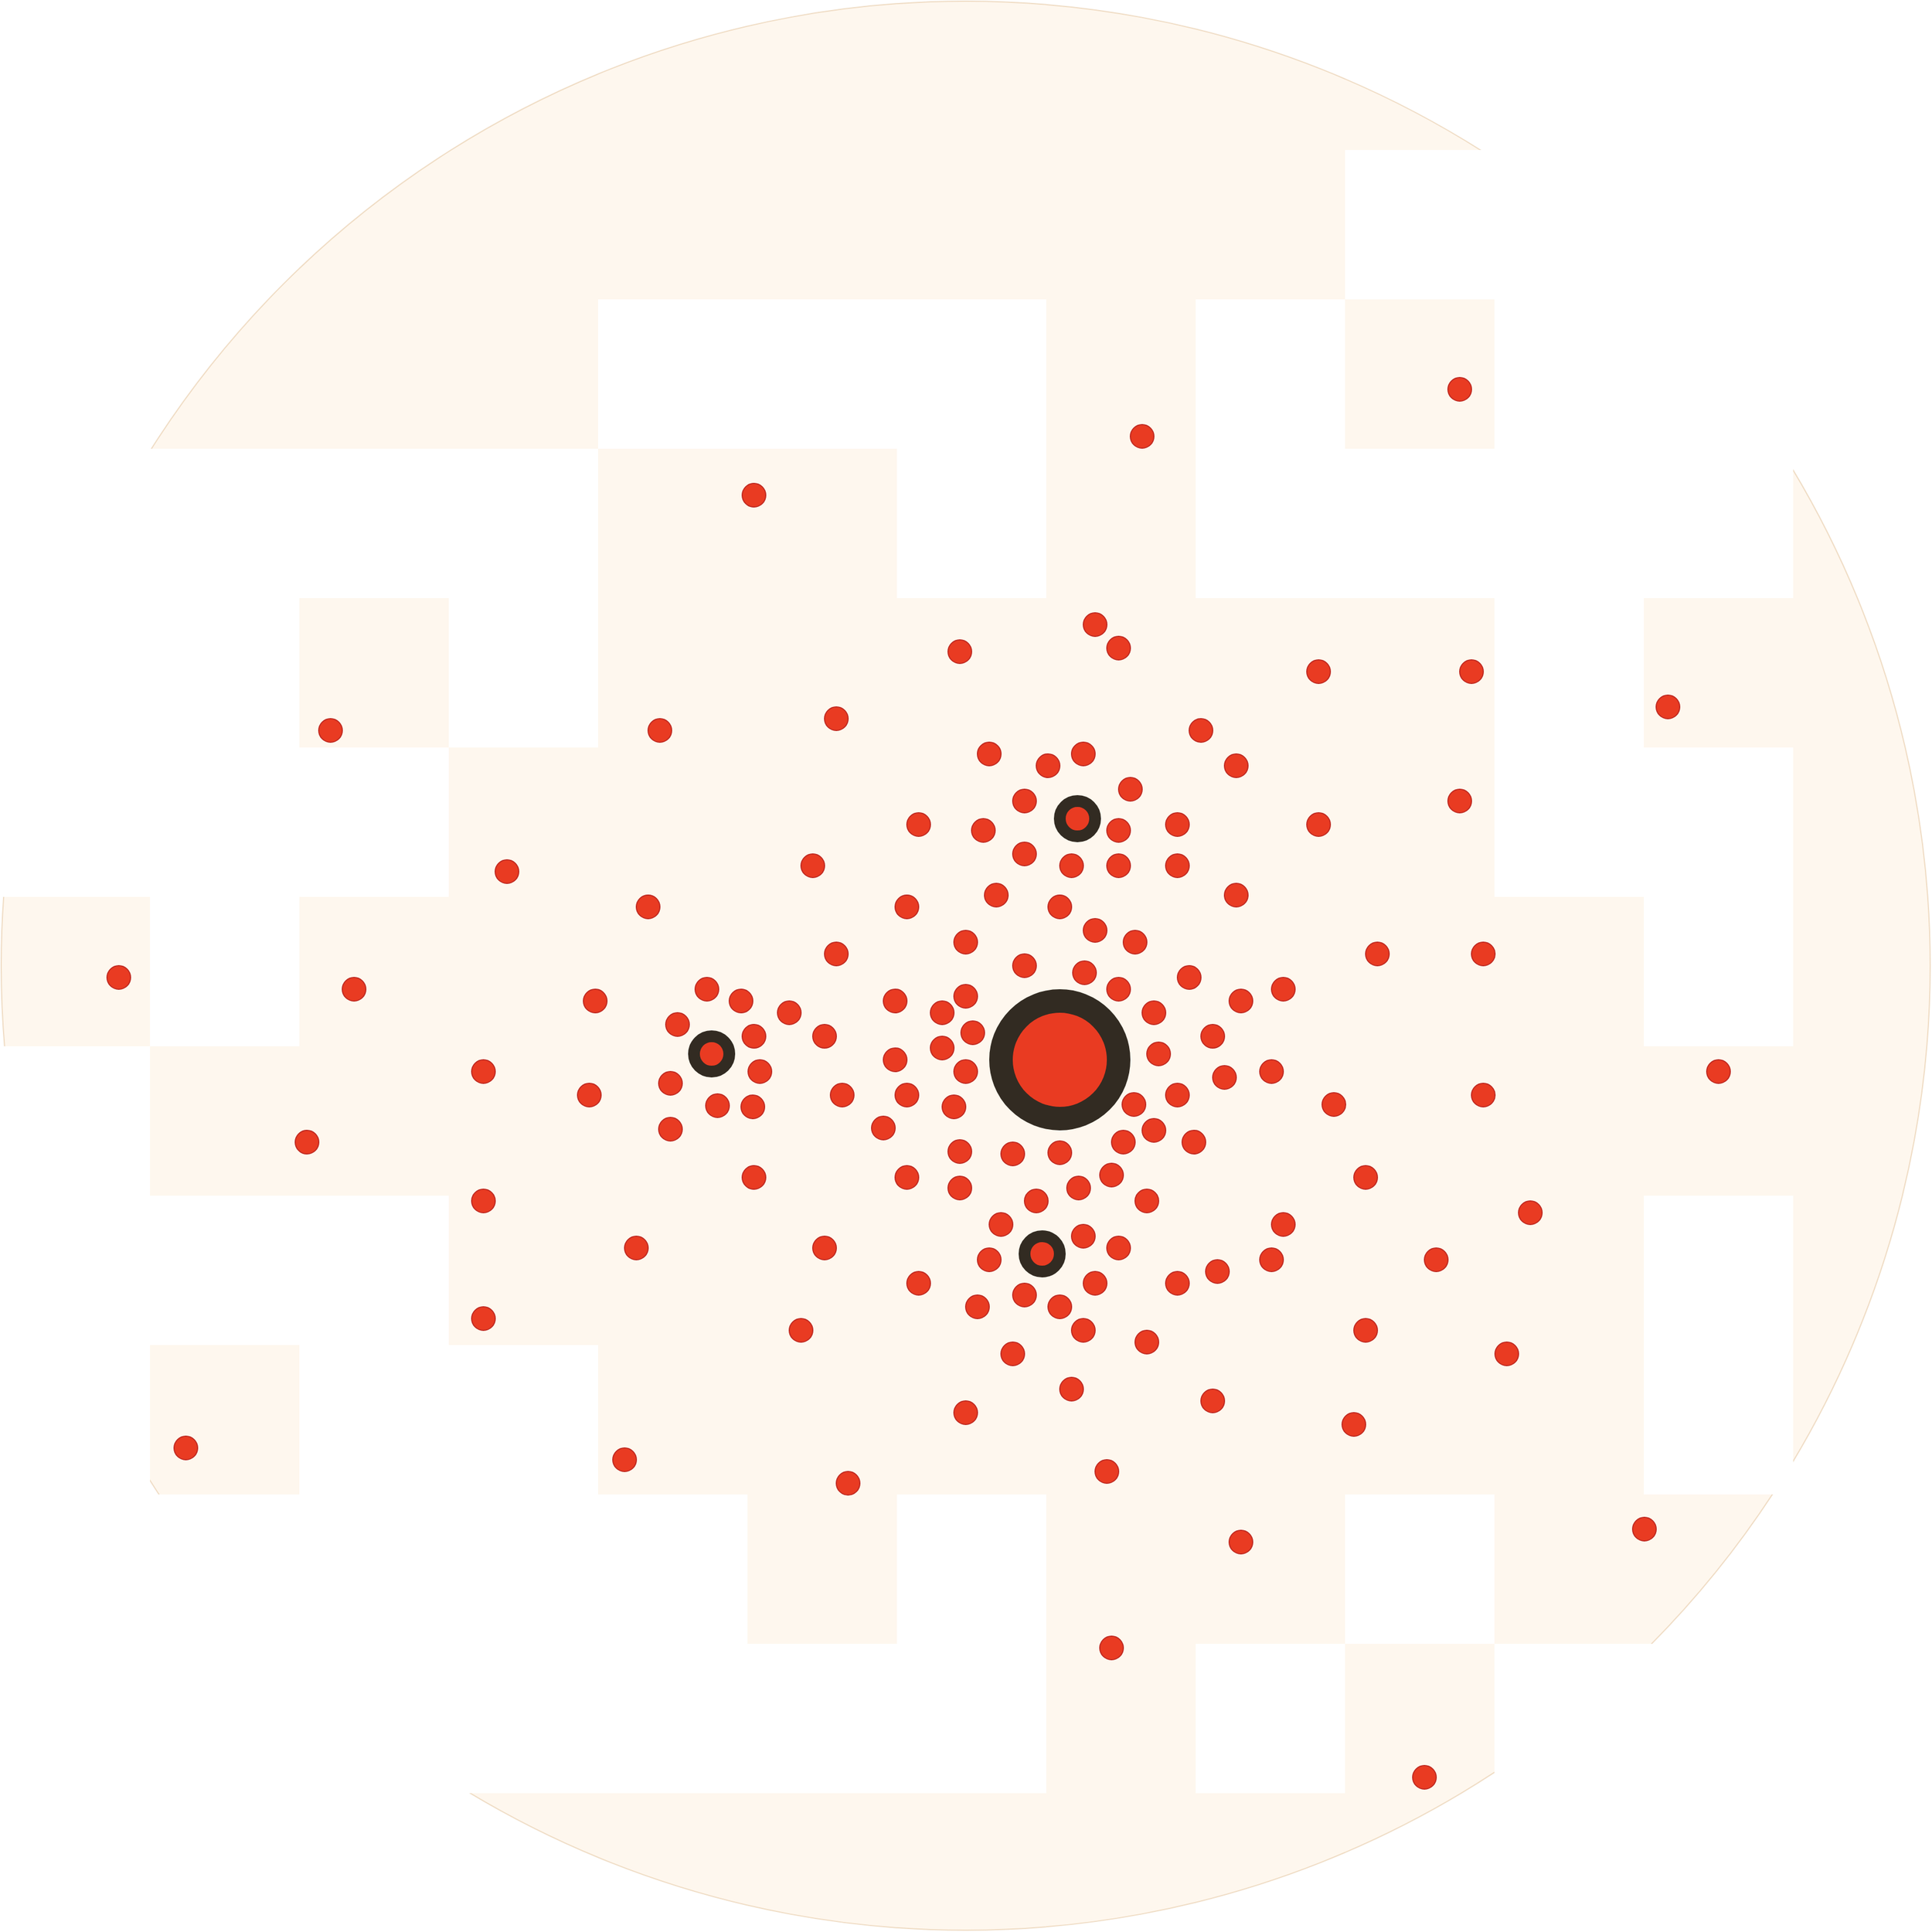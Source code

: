 <mxfile version="21.0.6" type="github">
  <diagram name="Сторінка-1" id="r7dgkBsnEA_tc87b1bkr">
    <mxGraphModel dx="3827" dy="2829" grid="1" gridSize="10" guides="1" tooltips="1" connect="1" arrows="1" fold="1" page="1" pageScale="1" pageWidth="827" pageHeight="1169" math="0" shadow="0">
      <root>
        <mxCell id="0" />
        <mxCell id="1" parent="0" />
        <mxCell id="TdsH9A1-HdxsGDDty9bt-1" value="" style="ellipse;whiteSpace=wrap;html=1;aspect=fixed;fillColor=#e51400;strokeColor=#B20000;fontColor=#ffffff;" vertex="1" parent="1">
          <mxGeometry x="370" y="760" width="20" height="20" as="geometry" />
        </mxCell>
        <mxCell id="TdsH9A1-HdxsGDDty9bt-2" value="" style="ellipse;whiteSpace=wrap;html=1;aspect=fixed;fillColor=#e51400;strokeColor=#B20000;fontColor=#ffffff;" vertex="1" parent="1">
          <mxGeometry x="210" y="940" width="20" height="20" as="geometry" />
        </mxCell>
        <mxCell id="TdsH9A1-HdxsGDDty9bt-4" value="" style="ellipse;whiteSpace=wrap;html=1;aspect=fixed;fillColor=#e51400;strokeColor=#B20000;fontColor=#ffffff;" vertex="1" parent="1">
          <mxGeometry x="404" y="870" width="20" height="20" as="geometry" />
        </mxCell>
        <mxCell id="TdsH9A1-HdxsGDDty9bt-5" value="" style="ellipse;whiteSpace=wrap;html=1;aspect=fixed;fillColor=#e51400;strokeColor=#B20000;fontColor=#ffffff;" vertex="1" parent="1">
          <mxGeometry x="510" y="760" width="20" height="20" as="geometry" />
        </mxCell>
        <mxCell id="TdsH9A1-HdxsGDDty9bt-6" value="" style="ellipse;whiteSpace=wrap;html=1;aspect=fixed;fillColor=#e51400;strokeColor=#B20000;fontColor=#ffffff;" vertex="1" parent="1">
          <mxGeometry x="350" y="980" width="20" height="20" as="geometry" />
        </mxCell>
        <mxCell id="TdsH9A1-HdxsGDDty9bt-7" value="" style="ellipse;whiteSpace=wrap;html=1;aspect=fixed;fillColor=#e51400;strokeColor=#B20000;fontColor=#ffffff;" vertex="1" parent="1">
          <mxGeometry x="510" y="920" width="20" height="20" as="geometry" />
        </mxCell>
        <mxCell id="TdsH9A1-HdxsGDDty9bt-8" value="" style="ellipse;whiteSpace=wrap;html=1;aspect=fixed;fillColor=#e51400;strokeColor=#B20000;fontColor=#ffffff;" vertex="1" parent="1">
          <mxGeometry x="590" y="850" width="20" height="20" as="geometry" />
        </mxCell>
        <mxCell id="TdsH9A1-HdxsGDDty9bt-9" value="" style="ellipse;whiteSpace=wrap;html=1;aspect=fixed;fillColor=#e51400;strokeColor=#B20000;fontColor=#ffffff;" vertex="1" parent="1">
          <mxGeometry x="290" y="830" width="20" height="20" as="geometry" />
        </mxCell>
        <mxCell id="TdsH9A1-HdxsGDDty9bt-10" value="" style="ellipse;whiteSpace=wrap;html=1;aspect=fixed;fillColor=#e51400;strokeColor=#B20000;fontColor=#ffffff;" vertex="1" parent="1">
          <mxGeometry x="440" y="680" width="20" height="20" as="geometry" />
        </mxCell>
        <mxCell id="TdsH9A1-HdxsGDDty9bt-11" value="" style="ellipse;whiteSpace=wrap;html=1;aspect=fixed;fillColor=#e51400;strokeColor=#B20000;fontColor=#ffffff;" vertex="1" parent="1">
          <mxGeometry x="430" y="940" width="20" height="20" as="geometry" />
        </mxCell>
        <mxCell id="TdsH9A1-HdxsGDDty9bt-12" value="" style="ellipse;whiteSpace=wrap;html=1;aspect=fixed;fillColor=#e51400;strokeColor=#B20000;fontColor=#ffffff;" vertex="1" parent="1">
          <mxGeometry x="430" y="780" width="20" height="20" as="geometry" />
        </mxCell>
        <mxCell id="TdsH9A1-HdxsGDDty9bt-14" value="" style="ellipse;whiteSpace=wrap;html=1;aspect=fixed;fillColor=#e51400;strokeColor=#B20000;fontColor=#ffffff;" vertex="1" parent="1">
          <mxGeometry x="290" y="760" width="20" height="20" as="geometry" />
        </mxCell>
        <mxCell id="TdsH9A1-HdxsGDDty9bt-15" value="" style="ellipse;whiteSpace=wrap;html=1;aspect=fixed;fillColor=#e51400;strokeColor=#B20000;fontColor=#ffffff;" vertex="1" parent="1">
          <mxGeometry x="563" y="788" width="20" height="20" as="geometry" />
        </mxCell>
        <mxCell id="TdsH9A1-HdxsGDDty9bt-16" value="" style="ellipse;whiteSpace=wrap;html=1;aspect=fixed;fillColor=#e51400;strokeColor=#B20000;fontColor=#ffffff;" vertex="1" parent="1">
          <mxGeometry x="520" y="690" width="20" height="20" as="geometry" />
        </mxCell>
        <mxCell id="TdsH9A1-HdxsGDDty9bt-18" value="" style="ellipse;whiteSpace=wrap;html=1;aspect=fixed;fillColor=#e51400;strokeColor=#B20000;fontColor=#ffffff;" vertex="1" parent="1">
          <mxGeometry x="351" y="676" width="20" height="20" as="geometry" />
        </mxCell>
        <mxCell id="TdsH9A1-HdxsGDDty9bt-20" value="" style="ellipse;whiteSpace=wrap;html=1;aspect=fixed;fillColor=#e51400;strokeColor=#B20000;fontColor=#ffffff;" vertex="1" parent="1">
          <mxGeometry x="520" y="890" width="20" height="20" as="geometry" />
        </mxCell>
        <mxCell id="TdsH9A1-HdxsGDDty9bt-23" value="" style="ellipse;whiteSpace=wrap;html=1;aspect=fixed;fillColor=#e51400;strokeColor=#B20000;fontColor=#ffffff;" vertex="1" parent="1">
          <mxGeometry x="200" y="850" width="20" height="20" as="geometry" />
        </mxCell>
        <mxCell id="TdsH9A1-HdxsGDDty9bt-25" value="" style="ellipse;whiteSpace=wrap;html=1;aspect=fixed;fillColor=#e51400;strokeColor=#B20000;fontColor=#ffffff;" vertex="1" parent="1">
          <mxGeometry x="190" y="750" width="20" height="20" as="geometry" />
        </mxCell>
        <mxCell id="TdsH9A1-HdxsGDDty9bt-27" value="" style="ellipse;whiteSpace=wrap;html=1;aspect=fixed;fillColor=#e51400;strokeColor=#B20000;fontColor=#ffffff;" vertex="1" parent="1">
          <mxGeometry x="480" y="610" width="20" height="20" as="geometry" />
        </mxCell>
        <mxCell id="TdsH9A1-HdxsGDDty9bt-28" value="" style="ellipse;whiteSpace=wrap;html=1;aspect=fixed;fillColor=#e51400;strokeColor=#B20000;fontColor=#ffffff;" vertex="1" parent="1">
          <mxGeometry x="380" y="585" width="20" height="20" as="geometry" />
        </mxCell>
        <mxCell id="TdsH9A1-HdxsGDDty9bt-29" value="" style="ellipse;whiteSpace=wrap;html=1;aspect=fixed;fillColor=#e51400;strokeColor=#B20000;fontColor=#ffffff;" vertex="1" parent="1">
          <mxGeometry x="250" y="650" width="20" height="20" as="geometry" />
        </mxCell>
        <mxCell id="TdsH9A1-HdxsGDDty9bt-31" value="" style="ellipse;whiteSpace=wrap;html=1;aspect=fixed;fillColor=#e51400;strokeColor=#B20000;fontColor=#ffffff;" vertex="1" parent="1">
          <mxGeometry x="460" y="1040" width="20" height="20" as="geometry" />
        </mxCell>
        <mxCell id="TdsH9A1-HdxsGDDty9bt-32" value="" style="ellipse;whiteSpace=wrap;html=1;aspect=fixed;fillColor=#e51400;strokeColor=#B20000;fontColor=#ffffff;" vertex="1" parent="1">
          <mxGeometry x="590" y="980" width="20" height="20" as="geometry" />
        </mxCell>
        <mxCell id="TdsH9A1-HdxsGDDty9bt-34" value="" style="ellipse;whiteSpace=wrap;html=1;aspect=fixed;fillColor=#e51400;strokeColor=#B20000;fontColor=#ffffff;" vertex="1" parent="1">
          <mxGeometry x="600" y="660" width="20" height="20" as="geometry" />
        </mxCell>
        <mxCell id="TdsH9A1-HdxsGDDty9bt-35" value="" style="ellipse;whiteSpace=wrap;html=1;aspect=fixed;fillColor=#e51400;strokeColor=#B20000;fontColor=#ffffff;" vertex="1" parent="1">
          <mxGeometry x="550" y="550" width="20" height="20" as="geometry" />
        </mxCell>
        <mxCell id="TdsH9A1-HdxsGDDty9bt-36" value="" style="ellipse;whiteSpace=wrap;html=1;aspect=fixed;fillColor=#e51400;strokeColor=#B20000;fontColor=#ffffff;" vertex="1" parent="1">
          <mxGeometry x="650" y="920" width="20" height="20" as="geometry" />
        </mxCell>
        <mxCell id="TdsH9A1-HdxsGDDty9bt-37" value="" style="ellipse;whiteSpace=wrap;html=1;aspect=fixed;fillColor=#e51400;strokeColor=#B20000;fontColor=#ffffff;" vertex="1" parent="1">
          <mxGeometry x="250" y="1050" width="20" height="20" as="geometry" />
        </mxCell>
        <mxCell id="TdsH9A1-HdxsGDDty9bt-38" value="" style="ellipse;whiteSpace=wrap;html=1;aspect=fixed;fillColor=#e51400;strokeColor=#B20000;fontColor=#ffffff;" vertex="1" parent="1">
          <mxGeometry x="270" y="490" width="20" height="20" as="geometry" />
        </mxCell>
        <mxCell id="TdsH9A1-HdxsGDDty9bt-39" value="" style="ellipse;whiteSpace=wrap;html=1;aspect=fixed;fillColor=#e51400;strokeColor=#B20000;fontColor=#ffffff;" vertex="1" parent="1">
          <mxGeometry x="120" y="585" width="20" height="20" as="geometry" />
        </mxCell>
        <mxCell id="TdsH9A1-HdxsGDDty9bt-40" value="" style="ellipse;whiteSpace=wrap;html=1;aspect=fixed;fillColor=#e51400;strokeColor=#B20000;fontColor=#ffffff;" vertex="1" parent="1">
          <mxGeometry x="110" y="980" width="20" height="20" as="geometry" />
        </mxCell>
        <mxCell id="TdsH9A1-HdxsGDDty9bt-41" value="" style="ellipse;whiteSpace=wrap;html=1;aspect=fixed;fillColor=#e51400;strokeColor=#B20000;fontColor=#ffffff;" vertex="1" parent="1">
          <mxGeometry x="370" y="1100" width="20" height="20" as="geometry" />
        </mxCell>
        <mxCell id="TdsH9A1-HdxsGDDty9bt-42" value="" style="ellipse;whiteSpace=wrap;html=1;aspect=fixed;fillColor=#e51400;strokeColor=#B20000;fontColor=#ffffff;" vertex="1" parent="1">
          <mxGeometry x="690" y="780" width="20" height="20" as="geometry" />
        </mxCell>
        <mxCell id="TdsH9A1-HdxsGDDty9bt-43" value="" style="ellipse;whiteSpace=wrap;html=1;aspect=fixed;fillColor=#e51400;strokeColor=#B20000;fontColor=#ffffff;" vertex="1" parent="1">
          <mxGeometry x="70" y="850" width="20" height="20" as="geometry" />
        </mxCell>
        <mxCell id="TdsH9A1-HdxsGDDty9bt-45" value="" style="ellipse;whiteSpace=wrap;html=1;aspect=fixed;fillColor=#e51400;strokeColor=#B20000;fontColor=#ffffff;" vertex="1" parent="1">
          <mxGeometry x="70" y="730" width="20" height="20" as="geometry" />
        </mxCell>
        <mxCell id="TdsH9A1-HdxsGDDty9bt-46" value="" style="ellipse;whiteSpace=wrap;html=1;aspect=fixed;fillColor=#e51400;strokeColor=#B20000;fontColor=#ffffff;" vertex="1" parent="1">
          <mxGeometry x="580" y="1060" width="20" height="20" as="geometry" />
        </mxCell>
        <mxCell id="TdsH9A1-HdxsGDDty9bt-47" value="" style="ellipse;whiteSpace=wrap;html=1;aspect=fixed;fillColor=#e51400;strokeColor=#B20000;fontColor=#ffffff;" vertex="1" parent="1">
          <mxGeometry x="450" y="470" width="20" height="20" as="geometry" />
        </mxCell>
        <mxCell id="TdsH9A1-HdxsGDDty9bt-48" value="" style="ellipse;whiteSpace=wrap;html=1;aspect=fixed;fillColor=#e51400;strokeColor=#B20000;fontColor=#ffffff;" vertex="1" parent="1">
          <mxGeometry x="140" y="460" width="20" height="20" as="geometry" />
        </mxCell>
        <mxCell id="TdsH9A1-HdxsGDDty9bt-49" value="" style="ellipse;whiteSpace=wrap;html=1;aspect=fixed;fillColor=#e51400;strokeColor=#B20000;fontColor=#ffffff;" vertex="1" parent="1">
          <mxGeometry x="210" y="550" width="20" height="20" as="geometry" />
        </mxCell>
        <mxCell id="TdsH9A1-HdxsGDDty9bt-50" value="" style="ellipse;whiteSpace=wrap;html=1;aspect=fixed;fillColor=#e51400;strokeColor=#B20000;fontColor=#ffffff;" vertex="1" parent="1">
          <mxGeometry x="710" y="1000" width="20" height="20" as="geometry" />
        </mxCell>
        <mxCell id="TdsH9A1-HdxsGDDty9bt-51" value="" style="ellipse;whiteSpace=wrap;html=1;aspect=fixed;fillColor=#e51400;strokeColor=#B20000;fontColor=#ffffff;" vertex="1" parent="1">
          <mxGeometry x="360" y="380" width="20" height="20" as="geometry" />
        </mxCell>
        <mxCell id="TdsH9A1-HdxsGDDty9bt-52" value="" style="ellipse;whiteSpace=wrap;html=1;aspect=fixed;fillColor=#e51400;strokeColor=#B20000;fontColor=#ffffff;" vertex="1" parent="1">
          <mxGeometry x="670" y="530" width="20" height="20" as="geometry" />
        </mxCell>
        <mxCell id="TdsH9A1-HdxsGDDty9bt-53" value="" style="ellipse;whiteSpace=wrap;html=1;aspect=fixed;fillColor=#e51400;strokeColor=#B20000;fontColor=#ffffff;" vertex="1" parent="1">
          <mxGeometry x="690" y="660" width="20" height="20" as="geometry" />
        </mxCell>
        <mxCell id="TdsH9A1-HdxsGDDty9bt-54" value="" style="ellipse;whiteSpace=wrap;html=1;aspect=fixed;fillColor=#e51400;strokeColor=#B20000;fontColor=#ffffff;" vertex="1" parent="1">
          <mxGeometry x="730" y="880" width="20" height="20" as="geometry" />
        </mxCell>
        <mxCell id="TdsH9A1-HdxsGDDty9bt-55" value="" style="ellipse;whiteSpace=wrap;html=1;aspect=fixed;fillColor=#e51400;strokeColor=#B20000;fontColor=#ffffff;" vertex="1" parent="1">
          <mxGeometry x="-20" y="620" width="20" height="20" as="geometry" />
        </mxCell>
        <mxCell id="TdsH9A1-HdxsGDDty9bt-56" value="" style="ellipse;whiteSpace=wrap;html=1;aspect=fixed;fillColor=#e51400;strokeColor=#B20000;fontColor=#ffffff;" vertex="1" parent="1">
          <mxGeometry x="-10" y="470" width="20" height="20" as="geometry" />
        </mxCell>
        <mxCell id="TdsH9A1-HdxsGDDty9bt-57" value="" style="ellipse;whiteSpace=wrap;html=1;aspect=fixed;fillColor=#e51400;strokeColor=#B20000;fontColor=#ffffff;" vertex="1" parent="1">
          <mxGeometry x="-70" y="780" width="20" height="20" as="geometry" />
        </mxCell>
        <mxCell id="TdsH9A1-HdxsGDDty9bt-150" value="" style="ellipse;whiteSpace=wrap;html=1;aspect=fixed;fillColor=#e51400;strokeColor=#B20000;fontColor=#ffffff;" vertex="1" parent="1">
          <mxGeometry x="350" y="490" width="20" height="20" as="geometry" />
        </mxCell>
        <mxCell id="TdsH9A1-HdxsGDDty9bt-152" value="" style="ellipse;whiteSpace=wrap;html=1;aspect=fixed;fillColor=#e51400;strokeColor=#B20000;fontColor=#ffffff;" vertex="1" parent="1">
          <mxGeometry x="380" y="400" width="20" height="20" as="geometry" />
        </mxCell>
        <mxCell id="TdsH9A1-HdxsGDDty9bt-153" value="" style="ellipse;whiteSpace=wrap;html=1;aspect=fixed;fillColor=#e51400;strokeColor=#B20000;fontColor=#ffffff;" vertex="1" parent="1">
          <mxGeometry x="550" y="420" width="20" height="20" as="geometry" />
        </mxCell>
        <mxCell id="TdsH9A1-HdxsGDDty9bt-154" value="" style="ellipse;whiteSpace=wrap;html=1;aspect=fixed;fillColor=#e51400;strokeColor=#B20000;fontColor=#ffffff;" vertex="1" parent="1">
          <mxGeometry x="245" y="403" width="20" height="20" as="geometry" />
        </mxCell>
        <mxCell id="TdsH9A1-HdxsGDDty9bt-155" value="" style="ellipse;whiteSpace=wrap;html=1;aspect=fixed;fillColor=#e51400;strokeColor=#B20000;fontColor=#ffffff;" vertex="1" parent="1">
          <mxGeometry x="-30" y="910" width="20" height="20" as="geometry" />
        </mxCell>
        <mxCell id="TdsH9A1-HdxsGDDty9bt-156" value="" style="ellipse;whiteSpace=wrap;html=1;aspect=fixed;fillColor=#e51400;strokeColor=#B20000;fontColor=#ffffff;" vertex="1" parent="1">
          <mxGeometry x="400" y="220" width="20" height="20" as="geometry" />
        </mxCell>
        <mxCell id="TdsH9A1-HdxsGDDty9bt-157" value="" style="ellipse;whiteSpace=wrap;html=1;aspect=fixed;fillColor=#e51400;strokeColor=#B20000;fontColor=#ffffff;" vertex="1" parent="1">
          <mxGeometry x="680" y="420" width="20" height="20" as="geometry" />
        </mxCell>
        <mxCell id="TdsH9A1-HdxsGDDty9bt-158" value="" style="ellipse;whiteSpace=wrap;html=1;aspect=fixed;fillColor=#e51400;strokeColor=#B20000;fontColor=#ffffff;" vertex="1" parent="1">
          <mxGeometry x="430" y="550" width="20" height="20" as="geometry" />
        </mxCell>
        <mxCell id="TdsH9A1-HdxsGDDty9bt-159" value="" style="ellipse;whiteSpace=wrap;html=1;aspect=fixed;fillColor=#e51400;strokeColor=#B20000;fontColor=#ffffff;" vertex="1" parent="1">
          <mxGeometry x="300" y="575" width="20" height="20" as="geometry" />
        </mxCell>
        <mxCell id="TdsH9A1-HdxsGDDty9bt-160" value="" style="ellipse;whiteSpace=wrap;html=1;aspect=fixed;fillColor=#e51400;strokeColor=#B20000;fontColor=#ffffff;" vertex="1" parent="1">
          <mxGeometry x="140" y="660" width="20" height="20" as="geometry" />
        </mxCell>
        <mxCell id="TdsH9A1-HdxsGDDty9bt-161" value="" style="ellipse;whiteSpace=wrap;html=1;aspect=fixed;fillColor=#e51400;strokeColor=#B20000;fontColor=#ffffff;" vertex="1" parent="1">
          <mxGeometry x="130" y="910" width="20" height="20" as="geometry" />
        </mxCell>
        <mxCell id="TdsH9A1-HdxsGDDty9bt-163" value="" style="ellipse;whiteSpace=wrap;html=1;aspect=fixed;fillColor=#e51400;strokeColor=#B20000;fontColor=#ffffff;" vertex="1" parent="1">
          <mxGeometry x="480" y="500" width="20" height="20" as="geometry" />
        </mxCell>
        <mxCell id="TdsH9A1-HdxsGDDty9bt-164" value="" style="ellipse;whiteSpace=wrap;html=1;aspect=fixed;fillColor=#e51400;strokeColor=#B20000;fontColor=#ffffff;" vertex="1" parent="1">
          <mxGeometry x="394" y="650" width="20" height="20" as="geometry" />
        </mxCell>
        <mxCell id="TdsH9A1-HdxsGDDty9bt-166" value="" style="ellipse;whiteSpace=wrap;html=1;aspect=fixed;fillColor=#e51400;strokeColor=#B20000;fontColor=#ffffff;" vertex="1" parent="1">
          <mxGeometry x="390" y="520" width="20" height="20" as="geometry" />
        </mxCell>
        <mxCell id="TdsH9A1-HdxsGDDty9bt-167" value="" style="ellipse;whiteSpace=wrap;html=1;aspect=fixed;fillColor=#e51400;strokeColor=#000000;fontColor=#ffffff;strokeWidth=10;" vertex="1" parent="1">
          <mxGeometry x="340" y="540" width="30" height="30" as="geometry" />
        </mxCell>
        <mxCell id="TdsH9A1-HdxsGDDty9bt-168" value="" style="ellipse;whiteSpace=wrap;html=1;aspect=fixed;fillColor=#e51400;strokeColor=#B20000;fontColor=#ffffff;" vertex="1" parent="1">
          <mxGeometry x="300" y="530" width="20" height="20" as="geometry" />
        </mxCell>
        <mxCell id="TdsH9A1-HdxsGDDty9bt-169" value="" style="ellipse;whiteSpace=wrap;html=1;aspect=fixed;fillColor=#e51400;strokeColor=#B20000;fontColor=#ffffff;" vertex="1" parent="1">
          <mxGeometry x="330" y="620" width="20" height="20" as="geometry" />
        </mxCell>
        <mxCell id="TdsH9A1-HdxsGDDty9bt-170" value="" style="ellipse;whiteSpace=wrap;html=1;aspect=fixed;fillColor=#e51400;strokeColor=#B20000;fontColor=#ffffff;" vertex="1" parent="1">
          <mxGeometry x="320" y="500" width="20" height="20" as="geometry" />
        </mxCell>
        <mxCell id="TdsH9A1-HdxsGDDty9bt-171" value="" style="ellipse;whiteSpace=wrap;html=1;aspect=fixed;fillColor=#e51400;strokeColor=#B20000;fontColor=#ffffff;" vertex="1" parent="1">
          <mxGeometry x="380" y="555" width="20" height="20" as="geometry" />
        </mxCell>
        <mxCell id="TdsH9A1-HdxsGDDty9bt-172" value="" style="ellipse;whiteSpace=wrap;html=1;aspect=fixed;fillColor=#e51400;strokeColor=#B20000;fontColor=#ffffff;" vertex="1" parent="1">
          <mxGeometry x="340" y="585" width="20" height="20" as="geometry" />
        </mxCell>
        <mxCell id="TdsH9A1-HdxsGDDty9bt-173" value="" style="ellipse;whiteSpace=wrap;html=1;aspect=fixed;fillColor=#e51400;strokeColor=#B20000;fontColor=#ffffff;" vertex="1" parent="1">
          <mxGeometry x="265" y="555" width="20" height="20" as="geometry" />
        </mxCell>
        <mxCell id="TdsH9A1-HdxsGDDty9bt-174" value="" style="ellipse;whiteSpace=wrap;html=1;aspect=fixed;fillColor=#e51400;strokeColor=#B20000;fontColor=#ffffff;" vertex="1" parent="1">
          <mxGeometry x="430" y="585" width="20" height="20" as="geometry" />
        </mxCell>
        <mxCell id="TdsH9A1-HdxsGDDty9bt-176" value="" style="ellipse;whiteSpace=wrap;html=1;aspect=fixed;fillColor=#e51400;strokeColor=#000000;fontColor=#ffffff;strokeWidth=10;" vertex="1" parent="1">
          <mxGeometry x="310" y="910" width="30" height="30" as="geometry" />
        </mxCell>
        <mxCell id="TdsH9A1-HdxsGDDty9bt-178" value="" style="ellipse;whiteSpace=wrap;html=1;aspect=fixed;fillColor=#e51400;strokeColor=#B20000;fontColor=#ffffff;" vertex="1" parent="1">
          <mxGeometry x="346" y="859" width="20" height="20" as="geometry" />
        </mxCell>
        <mxCell id="TdsH9A1-HdxsGDDty9bt-180" value="" style="ellipse;whiteSpace=wrap;html=1;aspect=fixed;fillColor=#e51400;strokeColor=#B20000;fontColor=#ffffff;" vertex="1" parent="1">
          <mxGeometry x="360" y="940" width="20" height="20" as="geometry" />
        </mxCell>
        <mxCell id="TdsH9A1-HdxsGDDty9bt-181" value="" style="ellipse;whiteSpace=wrap;html=1;aspect=fixed;fillColor=#e51400;strokeColor=#B20000;fontColor=#ffffff;" vertex="1" parent="1">
          <mxGeometry x="300" y="950" width="20" height="20" as="geometry" />
        </mxCell>
        <mxCell id="TdsH9A1-HdxsGDDty9bt-182" value="" style="ellipse;whiteSpace=wrap;html=1;aspect=fixed;fillColor=#e51400;strokeColor=#B20000;fontColor=#ffffff;" vertex="1" parent="1">
          <mxGeometry x="330" y="960" width="20" height="20" as="geometry" />
        </mxCell>
        <mxCell id="TdsH9A1-HdxsGDDty9bt-183" value="" style="ellipse;whiteSpace=wrap;html=1;aspect=fixed;fillColor=#e51400;strokeColor=#B20000;fontColor=#ffffff;" vertex="1" parent="1">
          <mxGeometry x="350" y="900" width="20" height="20" as="geometry" />
        </mxCell>
        <mxCell id="TdsH9A1-HdxsGDDty9bt-184" value="" style="ellipse;whiteSpace=wrap;html=1;aspect=fixed;fillColor=#e51400;strokeColor=#B20000;fontColor=#ffffff;" vertex="1" parent="1">
          <mxGeometry x="464" y="930" width="20" height="20" as="geometry" />
        </mxCell>
        <mxCell id="TdsH9A1-HdxsGDDty9bt-186" value="" style="ellipse;whiteSpace=wrap;html=1;aspect=fixed;fillColor=#e51400;strokeColor=#B20000;fontColor=#ffffff;" vertex="1" parent="1">
          <mxGeometry x="270" y="920" width="20" height="20" as="geometry" />
        </mxCell>
        <mxCell id="TdsH9A1-HdxsGDDty9bt-187" value="" style="ellipse;whiteSpace=wrap;html=1;aspect=fixed;fillColor=#e51400;strokeColor=#B20000;fontColor=#ffffff;" vertex="1" parent="1">
          <mxGeometry x="310" y="870" width="20" height="20" as="geometry" />
        </mxCell>
        <mxCell id="TdsH9A1-HdxsGDDty9bt-188" value="" style="ellipse;whiteSpace=wrap;html=1;aspect=fixed;fillColor=#e51400;strokeColor=#B20000;fontColor=#ffffff;" vertex="1" parent="1">
          <mxGeometry x="280" y="890" width="20" height="20" as="geometry" />
        </mxCell>
        <mxCell id="TdsH9A1-HdxsGDDty9bt-189" value="" style="ellipse;whiteSpace=wrap;html=1;aspect=fixed;fillColor=#e51400;strokeColor=#B20000;fontColor=#ffffff;" vertex="1" parent="1">
          <mxGeometry x="380" y="910" width="20" height="20" as="geometry" />
        </mxCell>
        <mxCell id="TdsH9A1-HdxsGDDty9bt-190" value="" style="ellipse;whiteSpace=wrap;html=1;aspect=fixed;fillColor=#e51400;strokeColor=#B20000;fontColor=#ffffff;" vertex="1" parent="1">
          <mxGeometry x="260" y="960" width="20" height="20" as="geometry" />
        </mxCell>
        <mxCell id="TdsH9A1-HdxsGDDty9bt-192" value="" style="ellipse;whiteSpace=wrap;html=1;aspect=fixed;fillColor=#e51400;strokeColor=#B20000;fontColor=#ffffff;" vertex="1" parent="1">
          <mxGeometry x="290" y="1000" width="20" height="20" as="geometry" />
        </mxCell>
        <mxCell id="TdsH9A1-HdxsGDDty9bt-193" value="" style="ellipse;whiteSpace=wrap;html=1;aspect=fixed;fillColor=#e51400;strokeColor=#B20000;fontColor=#ffffff;" vertex="1" parent="1">
          <mxGeometry x="404" y="990" width="20" height="20" as="geometry" />
        </mxCell>
        <mxCell id="TdsH9A1-HdxsGDDty9bt-194" value="" style="ellipse;whiteSpace=wrap;html=1;aspect=fixed;fillColor=#e51400;strokeColor=#B20000;fontColor=#ffffff;" vertex="1" parent="1">
          <mxGeometry x="340" y="1030" width="20" height="20" as="geometry" />
        </mxCell>
        <mxCell id="TdsH9A1-HdxsGDDty9bt-195" value="" style="ellipse;whiteSpace=wrap;html=1;aspect=fixed;fillColor=#e51400;strokeColor=#000000;fontColor=#ffffff;strokeWidth=10;" vertex="1" parent="1">
          <mxGeometry x="29" y="740" width="30" height="30" as="geometry" />
        </mxCell>
        <mxCell id="TdsH9A1-HdxsGDDty9bt-197" value="" style="ellipse;whiteSpace=wrap;html=1;aspect=fixed;fillColor=#e51400;strokeColor=#B20000;fontColor=#ffffff;" vertex="1" parent="1">
          <mxGeometry x="100" y="710" width="20" height="20" as="geometry" />
        </mxCell>
        <mxCell id="TdsH9A1-HdxsGDDty9bt-198" value="" style="ellipse;whiteSpace=wrap;html=1;aspect=fixed;fillColor=#e51400;strokeColor=#B20000;fontColor=#ffffff;" vertex="1" parent="1">
          <mxGeometry x="30" y="690" width="20" height="20" as="geometry" />
        </mxCell>
        <mxCell id="TdsH9A1-HdxsGDDty9bt-199" value="" style="ellipse;whiteSpace=wrap;html=1;aspect=fixed;fillColor=#e51400;strokeColor=#B20000;fontColor=#ffffff;" vertex="1" parent="1">
          <mxGeometry x="69" y="790" width="20" height="20" as="geometry" />
        </mxCell>
        <mxCell id="TdsH9A1-HdxsGDDty9bt-200" value="" style="ellipse;whiteSpace=wrap;html=1;aspect=fixed;fillColor=#e51400;strokeColor=#B20000;fontColor=#ffffff;" vertex="1" parent="1">
          <mxGeometry x="-1" y="770" width="20" height="20" as="geometry" />
        </mxCell>
        <mxCell id="TdsH9A1-HdxsGDDty9bt-201" value="" style="ellipse;whiteSpace=wrap;html=1;aspect=fixed;fillColor=#e51400;strokeColor=#B20000;fontColor=#ffffff;" vertex="1" parent="1">
          <mxGeometry x="145" y="780" width="20" height="20" as="geometry" />
        </mxCell>
        <mxCell id="TdsH9A1-HdxsGDDty9bt-202" value="" style="ellipse;whiteSpace=wrap;html=1;aspect=fixed;fillColor=#e51400;strokeColor=#B20000;fontColor=#ffffff;" vertex="1" parent="1">
          <mxGeometry x="75" y="760" width="20" height="20" as="geometry" />
        </mxCell>
        <mxCell id="TdsH9A1-HdxsGDDty9bt-204" value="" style="ellipse;whiteSpace=wrap;html=1;aspect=fixed;fillColor=#e51400;strokeColor=#B20000;fontColor=#ffffff;" vertex="1" parent="1">
          <mxGeometry x="5" y="720" width="20" height="20" as="geometry" />
        </mxCell>
        <mxCell id="TdsH9A1-HdxsGDDty9bt-205" value="" style="ellipse;whiteSpace=wrap;html=1;aspect=fixed;fillColor=#e51400;strokeColor=#B20000;fontColor=#ffffff;" vertex="1" parent="1">
          <mxGeometry x="-65" y="700" width="20" height="20" as="geometry" />
        </mxCell>
        <mxCell id="TdsH9A1-HdxsGDDty9bt-206" value="" style="ellipse;whiteSpace=wrap;html=1;aspect=fixed;fillColor=#e51400;strokeColor=#B20000;fontColor=#ffffff;" vertex="1" parent="1">
          <mxGeometry x="-1" y="809" width="20" height="20" as="geometry" />
        </mxCell>
        <mxCell id="TdsH9A1-HdxsGDDty9bt-207" value="" style="ellipse;whiteSpace=wrap;html=1;aspect=fixed;fillColor=#e51400;strokeColor=#B20000;fontColor=#ffffff;" vertex="1" parent="1">
          <mxGeometry x="39" y="789" width="20" height="20" as="geometry" />
        </mxCell>
        <mxCell id="TdsH9A1-HdxsGDDty9bt-208" value="" style="ellipse;whiteSpace=wrap;html=1;aspect=fixed;fillColor=#e51400;strokeColor=#B20000;fontColor=#ffffff;" vertex="1" parent="1">
          <mxGeometry x="59" y="700" width="20" height="20" as="geometry" />
        </mxCell>
        <mxCell id="TdsH9A1-HdxsGDDty9bt-209" value="" style="ellipse;whiteSpace=wrap;html=1;aspect=fixed;fillColor=#e51400;strokeColor=#B20000;fontColor=#ffffff;" vertex="1" parent="1">
          <mxGeometry x="-40" y="1090" width="20" height="20" as="geometry" />
        </mxCell>
        <mxCell id="TdsH9A1-HdxsGDDty9bt-210" value="" style="ellipse;whiteSpace=wrap;html=1;aspect=fixed;fillColor=#e51400;strokeColor=#B20000;fontColor=#ffffff;" vertex="1" parent="1">
          <mxGeometry x="150" y="1110" width="20" height="20" as="geometry" />
        </mxCell>
        <mxCell id="TdsH9A1-HdxsGDDty9bt-211" value="" style="ellipse;whiteSpace=wrap;html=1;aspect=fixed;fillColor=#e51400;strokeColor=#B20000;fontColor=#ffffff;" vertex="1" parent="1">
          <mxGeometry x="374" y="1250" width="20" height="20" as="geometry" />
        </mxCell>
        <mxCell id="TdsH9A1-HdxsGDDty9bt-212" value="" style="ellipse;whiteSpace=wrap;html=1;aspect=fixed;fillColor=#e51400;strokeColor=#B20000;fontColor=#ffffff;" vertex="1" parent="1">
          <mxGeometry x="640" y="1360" width="20" height="20" as="geometry" />
        </mxCell>
        <mxCell id="TdsH9A1-HdxsGDDty9bt-213" value="" style="ellipse;whiteSpace=wrap;html=1;aspect=fixed;fillColor=#e51400;strokeColor=#B20000;fontColor=#ffffff;" vertex="1" parent="1">
          <mxGeometry x="827" y="1149" width="20" height="20" as="geometry" />
        </mxCell>
        <mxCell id="TdsH9A1-HdxsGDDty9bt-214" value="" style="ellipse;whiteSpace=wrap;html=1;aspect=fixed;fillColor=#e51400;strokeColor=#B20000;fontColor=#ffffff;" vertex="1" parent="1">
          <mxGeometry x="890" y="760" width="20" height="20" as="geometry" />
        </mxCell>
        <mxCell id="TdsH9A1-HdxsGDDty9bt-215" value="" style="ellipse;whiteSpace=wrap;html=1;aspect=fixed;fillColor=#e51400;strokeColor=#B20000;fontColor=#ffffff;" vertex="1" parent="1">
          <mxGeometry x="70" y="270" width="20" height="20" as="geometry" />
        </mxCell>
        <mxCell id="TdsH9A1-HdxsGDDty9bt-216" value="" style="ellipse;whiteSpace=wrap;html=1;aspect=fixed;fillColor=#e51400;strokeColor=#B20000;fontColor=#ffffff;" vertex="1" parent="1">
          <mxGeometry x="847" y="450" width="20" height="20" as="geometry" />
        </mxCell>
        <mxCell id="TdsH9A1-HdxsGDDty9bt-217" value="" style="ellipse;whiteSpace=wrap;html=1;aspect=fixed;fillColor=#e51400;strokeColor=#B20000;fontColor=#ffffff;" vertex="1" parent="1">
          <mxGeometry x="484" y="1160" width="20" height="20" as="geometry" />
        </mxCell>
        <mxCell id="TdsH9A1-HdxsGDDty9bt-218" value="" style="ellipse;whiteSpace=wrap;html=1;aspect=fixed;fillColor=#e51400;strokeColor=#B20000;fontColor=#ffffff;" vertex="1" parent="1">
          <mxGeometry x="-290" y="470" width="20" height="20" as="geometry" />
        </mxCell>
        <mxCell id="TdsH9A1-HdxsGDDty9bt-219" value="" style="ellipse;whiteSpace=wrap;html=1;aspect=fixed;fillColor=#e51400;strokeColor=#B20000;fontColor=#ffffff;" vertex="1" parent="1">
          <mxGeometry x="-160" y="760" width="20" height="20" as="geometry" />
        </mxCell>
        <mxCell id="TdsH9A1-HdxsGDDty9bt-220" value="" style="ellipse;whiteSpace=wrap;html=1;aspect=fixed;fillColor=#e51400;strokeColor=#B20000;fontColor=#ffffff;" vertex="1" parent="1">
          <mxGeometry x="-160" y="870" width="20" height="20" as="geometry" />
        </mxCell>
        <mxCell id="TdsH9A1-HdxsGDDty9bt-221" value="" style="ellipse;whiteSpace=wrap;html=1;aspect=fixed;fillColor=#e51400;strokeColor=#B20000;fontColor=#ffffff;" vertex="1" parent="1">
          <mxGeometry x="-140" y="590" width="20" height="20" as="geometry" />
        </mxCell>
        <mxCell id="TdsH9A1-HdxsGDDty9bt-222" value="" style="ellipse;whiteSpace=wrap;html=1;aspect=fixed;fillColor=#e51400;strokeColor=#B20000;fontColor=#ffffff;" vertex="1" parent="1">
          <mxGeometry x="-310" y="820" width="20" height="20" as="geometry" />
        </mxCell>
        <mxCell id="TdsH9A1-HdxsGDDty9bt-223" value="" style="ellipse;whiteSpace=wrap;html=1;aspect=fixed;fillColor=#e51400;strokeColor=#B20000;fontColor=#ffffff;" vertex="1" parent="1">
          <mxGeometry x="-270" y="690" width="20" height="20" as="geometry" />
        </mxCell>
        <mxCell id="TdsH9A1-HdxsGDDty9bt-224" value="" style="ellipse;whiteSpace=wrap;html=1;aspect=fixed;fillColor=#e51400;strokeColor=#B20000;fontColor=#ffffff;" vertex="1" parent="1">
          <mxGeometry x="-160" y="970" width="20" height="20" as="geometry" />
        </mxCell>
        <mxCell id="TdsH9A1-HdxsGDDty9bt-225" value="" style="ellipse;whiteSpace=wrap;html=1;aspect=fixed;fillColor=#e51400;strokeColor=#B20000;fontColor=#ffffff;" vertex="1" parent="1">
          <mxGeometry x="-470" y="680" width="20" height="20" as="geometry" />
        </mxCell>
        <mxCell id="TdsH9A1-HdxsGDDty9bt-226" value="" style="ellipse;whiteSpace=wrap;html=1;aspect=fixed;fillColor=#e51400;strokeColor=#B20000;fontColor=#ffffff;" vertex="1" parent="1">
          <mxGeometry x="-413" y="1080" width="20" height="20" as="geometry" />
        </mxCell>
        <mxCell id="TdsH9A1-HdxsGDDty9bt-228" value="" style="ellipse;whiteSpace=wrap;html=1;aspect=fixed;fillColor=#e51400;strokeColor=#000000;fontColor=#ffffff;strokeWidth=20;" vertex="1" parent="1">
          <mxGeometry x="290" y="710" width="100" height="100" as="geometry" />
        </mxCell>
        <mxCell id="TdsH9A1-HdxsGDDty9bt-229" value="" style="ellipse;whiteSpace=wrap;html=1;aspect=fixed;fillColor=#e51400;strokeColor=#B20000;fontColor=#ffffff;" vertex="1" parent="1">
          <mxGeometry x="190" y="700" width="20" height="20" as="geometry" />
        </mxCell>
        <mxCell id="TdsH9A1-HdxsGDDty9bt-230" value="" style="ellipse;whiteSpace=wrap;html=1;aspect=fixed;fillColor=#e51400;strokeColor=#B20000;fontColor=#ffffff;" vertex="1" parent="1">
          <mxGeometry x="230" y="710" width="20" height="20" as="geometry" />
        </mxCell>
        <mxCell id="TdsH9A1-HdxsGDDty9bt-231" value="" style="ellipse;whiteSpace=wrap;html=1;aspect=fixed;fillColor=#e51400;strokeColor=#B20000;fontColor=#ffffff;" vertex="1" parent="1">
          <mxGeometry x="240" y="790" width="20" height="20" as="geometry" />
        </mxCell>
        <mxCell id="TdsH9A1-HdxsGDDty9bt-232" value="" style="ellipse;whiteSpace=wrap;html=1;aspect=fixed;fillColor=#e51400;strokeColor=#B20000;fontColor=#ffffff;" vertex="1" parent="1">
          <mxGeometry x="384" y="820" width="20" height="20" as="geometry" />
        </mxCell>
        <mxCell id="TdsH9A1-HdxsGDDty9bt-234" value="" style="ellipse;whiteSpace=wrap;html=1;aspect=fixed;fillColor=#e51400;strokeColor=#B20000;fontColor=#ffffff;" vertex="1" parent="1">
          <mxGeometry x="300" y="670" width="20" height="20" as="geometry" />
        </mxCell>
        <mxCell id="TdsH9A1-HdxsGDDty9bt-235" value="" style="ellipse;whiteSpace=wrap;html=1;aspect=fixed;fillColor=#e51400;strokeColor=#B20000;fontColor=#ffffff;" vertex="1" parent="1">
          <mxGeometry x="410" y="710" width="20" height="20" as="geometry" />
        </mxCell>
        <mxCell id="TdsH9A1-HdxsGDDty9bt-236" value="" style="ellipse;whiteSpace=wrap;html=1;aspect=fixed;fillColor=#e51400;strokeColor=#B20000;fontColor=#ffffff;" vertex="1" parent="1">
          <mxGeometry x="444" y="820" width="20" height="20" as="geometry" />
        </mxCell>
        <mxCell id="TdsH9A1-HdxsGDDty9bt-237" value="" style="ellipse;whiteSpace=wrap;html=1;aspect=fixed;fillColor=#e51400;strokeColor=#B20000;fontColor=#ffffff;" vertex="1" parent="1">
          <mxGeometry x="230" y="740" width="20" height="20" as="geometry" />
        </mxCell>
        <mxCell id="TdsH9A1-HdxsGDDty9bt-238" value="" style="ellipse;whiteSpace=wrap;html=1;aspect=fixed;fillColor=#e51400;strokeColor=#B20000;fontColor=#ffffff;" vertex="1" parent="1">
          <mxGeometry x="250" y="696" width="20" height="20" as="geometry" />
        </mxCell>
        <mxCell id="TdsH9A1-HdxsGDDty9bt-239" value="" style="ellipse;whiteSpace=wrap;html=1;aspect=fixed;fillColor=#e51400;strokeColor=#B20000;fontColor=#ffffff;" vertex="1" parent="1">
          <mxGeometry x="256" y="727" width="20" height="20" as="geometry" />
        </mxCell>
        <mxCell id="TdsH9A1-HdxsGDDty9bt-240" value="" style="ellipse;whiteSpace=wrap;html=1;aspect=fixed;fillColor=#e51400;strokeColor=#B20000;fontColor=#ffffff;" vertex="1" parent="1">
          <mxGeometry x="414" y="745" width="20" height="20" as="geometry" />
        </mxCell>
        <mxCell id="TdsH9A1-HdxsGDDty9bt-241" value="" style="ellipse;whiteSpace=wrap;html=1;aspect=fixed;fillColor=#e51400;strokeColor=#B20000;fontColor=#ffffff;" vertex="1" parent="1">
          <mxGeometry x="393" y="788" width="20" height="20" as="geometry" />
        </mxCell>
        <mxCell id="TdsH9A1-HdxsGDDty9bt-242" value="" style="ellipse;whiteSpace=wrap;html=1;aspect=fixed;fillColor=#e51400;strokeColor=#B20000;fontColor=#ffffff;" vertex="1" parent="1">
          <mxGeometry x="380" y="690" width="20" height="20" as="geometry" />
        </mxCell>
        <mxCell id="TdsH9A1-HdxsGDDty9bt-243" value="" style="ellipse;whiteSpace=wrap;html=1;aspect=fixed;fillColor=#e51400;strokeColor=#B20000;fontColor=#ffffff;" vertex="1" parent="1">
          <mxGeometry x="250" y="760" width="20" height="20" as="geometry" />
        </mxCell>
        <mxCell id="TdsH9A1-HdxsGDDty9bt-244" value="" style="ellipse;whiteSpace=wrap;html=1;aspect=fixed;fillColor=#e51400;strokeColor=#B20000;fontColor=#ffffff;" vertex="1" parent="1">
          <mxGeometry x="330" y="829" width="20" height="20" as="geometry" />
        </mxCell>
        <mxCell id="TdsH9A1-HdxsGDDty9bt-245" value="" style="ellipse;whiteSpace=wrap;html=1;aspect=fixed;fillColor=#e51400;strokeColor=#B20000;fontColor=#ffffff;" vertex="1" parent="1">
          <mxGeometry x="410" y="810" width="20" height="20" as="geometry" />
        </mxCell>
        <mxCell id="TdsH9A1-HdxsGDDty9bt-246" value="" style="ellipse;whiteSpace=wrap;html=1;aspect=fixed;fillColor=#e51400;strokeColor=#B20000;fontColor=#ffffff;" vertex="1" parent="1">
          <mxGeometry x="180" y="808" width="20" height="20" as="geometry" />
        </mxCell>
        <mxCell id="TdsH9A1-HdxsGDDty9bt-247" value="" style="ellipse;whiteSpace=wrap;html=1;aspect=fixed;fillColor=#e51400;strokeColor=#B20000;fontColor=#ffffff;" vertex="1" parent="1">
          <mxGeometry x="460" y="730" width="20" height="20" as="geometry" />
        </mxCell>
        <mxCell id="TdsH9A1-HdxsGDDty9bt-248" value="" style="ellipse;whiteSpace=wrap;html=1;aspect=fixed;fillColor=#e51400;strokeColor=#B20000;fontColor=#ffffff;" vertex="1" parent="1">
          <mxGeometry x="245" y="859" width="20" height="20" as="geometry" />
        </mxCell>
        <mxCell id="TdsH9A1-HdxsGDDty9bt-249" value="" style="ellipse;whiteSpace=wrap;html=1;aspect=fixed;fillColor=#e51400;strokeColor=#B20000;fontColor=#ffffff;" vertex="1" parent="1">
          <mxGeometry x="276" y="610" width="20" height="20" as="geometry" />
        </mxCell>
        <mxCell id="TdsH9A1-HdxsGDDty9bt-250" value="" style="ellipse;whiteSpace=wrap;html=1;aspect=fixed;fillColor=#e51400;strokeColor=#B20000;fontColor=#ffffff;" vertex="1" parent="1">
          <mxGeometry x="200" y="620" width="20" height="20" as="geometry" />
        </mxCell>
        <mxCell id="TdsH9A1-HdxsGDDty9bt-251" value="" style="ellipse;whiteSpace=wrap;html=1;aspect=fixed;fillColor=#e51400;strokeColor=#B20000;fontColor=#ffffff;" vertex="1" parent="1">
          <mxGeometry x="130" y="730" width="20" height="20" as="geometry" />
        </mxCell>
        <mxCell id="TdsH9A1-HdxsGDDty9bt-252" value="" style="ellipse;whiteSpace=wrap;html=1;aspect=fixed;fillColor=#e51400;strokeColor=#B20000;fontColor=#ffffff;" vertex="1" parent="1">
          <mxGeometry x="484" y="700" width="20" height="20" as="geometry" />
        </mxCell>
        <mxCell id="TdsH9A1-HdxsGDDty9bt-253" value="" style="ellipse;whiteSpace=wrap;html=1;aspect=fixed;fillColor=#e51400;strokeColor=#B20000;fontColor=#ffffff;" vertex="1" parent="1">
          <mxGeometry x="200" y="780" width="20" height="20" as="geometry" />
        </mxCell>
        <mxCell id="TdsH9A1-HdxsGDDty9bt-254" value="" style="ellipse;whiteSpace=wrap;html=1;aspect=fixed;fillColor=#e51400;strokeColor=#B20000;fontColor=#ffffff;" vertex="1" parent="1">
          <mxGeometry x="245" y="828" width="20" height="20" as="geometry" />
        </mxCell>
        <mxCell id="TdsH9A1-HdxsGDDty9bt-255" value="" style="ellipse;whiteSpace=wrap;html=1;aspect=fixed;fillColor=#e51400;strokeColor=#B20000;fontColor=#ffffff;" vertex="1" parent="1">
          <mxGeometry x="374" y="848" width="20" height="20" as="geometry" />
        </mxCell>
        <mxCell id="TdsH9A1-HdxsGDDty9bt-256" value="" style="ellipse;whiteSpace=wrap;html=1;aspect=fixed;fillColor=#e51400;strokeColor=#B20000;fontColor=#ffffff;" vertex="1" parent="1">
          <mxGeometry x="470" y="765" width="20" height="20" as="geometry" />
        </mxCell>
        <mxCell id="TdsH9A1-HdxsGDDty9bt-257" value="" style="ellipse;whiteSpace=wrap;html=1;aspect=fixed;fillColor=#e51400;strokeColor=#B20000;fontColor=#ffffff;" vertex="1" parent="1">
          <mxGeometry x="360" y="640" width="20" height="20" as="geometry" />
        </mxCell>
        <mxCell id="TdsH9A1-HdxsGDDty9bt-258" value="" style="ellipse;whiteSpace=wrap;html=1;aspect=fixed;fillColor=#e51400;strokeColor=#B20000;fontColor=#ffffff;" vertex="1" parent="1">
          <mxGeometry x="670" y="180" width="20" height="20" as="geometry" />
        </mxCell>
        <mxCell id="TdsH9A1-HdxsGDDty9bt-275" value="" style="ellipse;whiteSpace=wrap;html=1;aspect=fixed;fillColor=#fad7ac;strokeColor=#b46504;opacity=20;" vertex="1" parent="1">
          <mxGeometry x="-560" y="-140" width="1640" height="1640" as="geometry" />
        </mxCell>
      </root>
    </mxGraphModel>
  </diagram>
</mxfile>
